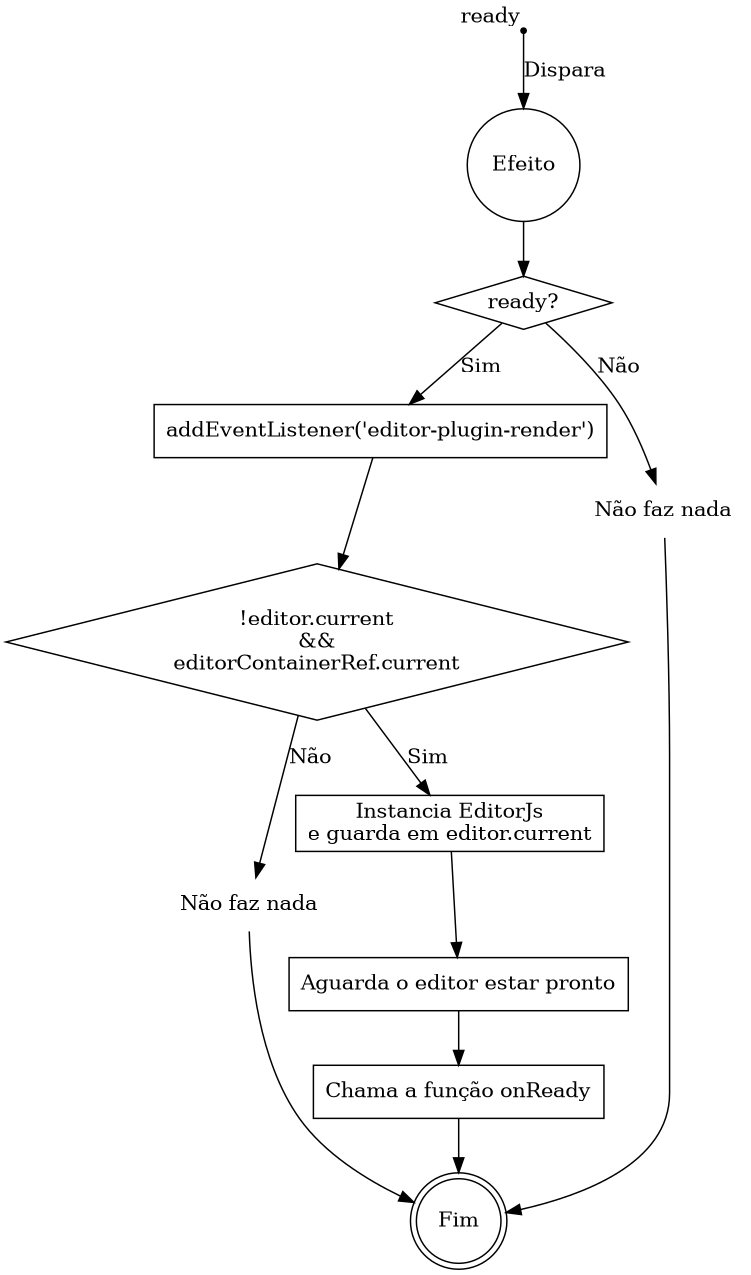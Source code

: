 digraph G {
    rankdir=TB;
    size="8.5"

    node [shape = squad]; // Define o formato dos nós como círculos
    
    ready[shape=point, xlabel=ready]
    eff[label=Efeito, shape=circle]
    condReady[label="ready?", shape=diamond]
    event[label="addEventListener('editor-plugin-render')"]
    condEditor[label="!editor.current\n&&\neditorContainerRef.current", shape=diamond]
    
    end[label=Fim, shape=doublecircle]
    
    nd1[label="Não faz nada", shape=none]
    nd2[label="Não faz nada", shape=none]
    
    editor[label="Instancia EditorJs\ne guarda em editor.current"]
    editor2[label="Aguarda o editor estar pronto"]
    editor3[label="Chama a função onReady"]
    
    
    ready -> eff [label=Dispara]
    eff -> condReady
    condReady -> nd1 [label=Não]
    
    condReady -> event [label=Sim]
    event -> condEditor
    
    condEditor -> nd2 [label=Não]
    condEditor -> editor [label=Sim]
    
    editor -> editor2
    editor2 -> editor3
    editor3 -> end
    
    
    nd1 -> end
    nd2 -> end
}
